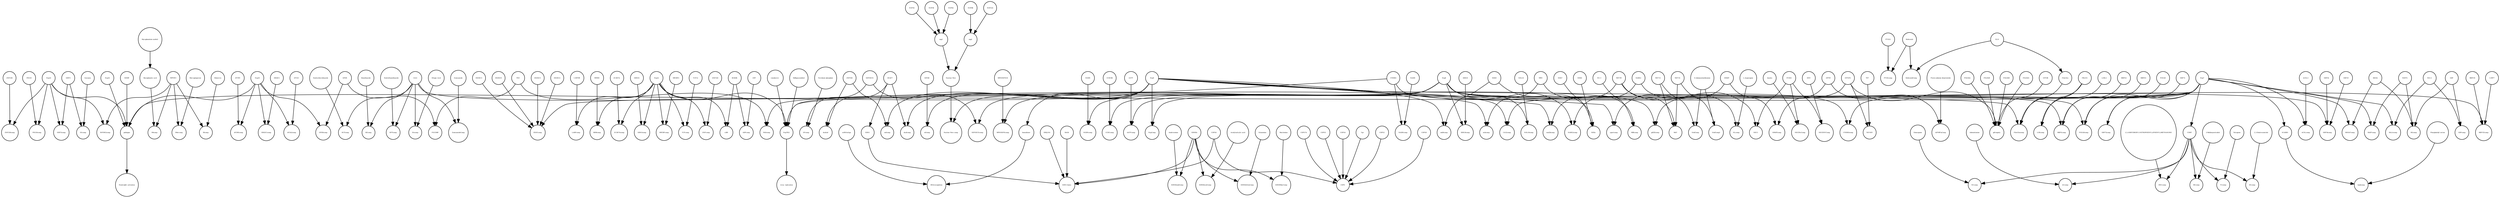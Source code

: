 strict digraph  {
Nsp16 [annotation=urn_miriam_uniprot_P0C6X7, bipartite=0, cls=macromolecule, fontsize=4, label=Nsp16, shape=circle];
SBNO1 [annotation=urn_miriam_uniprot_A3KN83, bipartite=0, cls=macromolecule, fontsize=4, label=SBNO1, shape=circle];
RofecoxibComp [annotation="urn_miriam_pubmed_17620346|urn_miriam_pubmed_16679386", bipartite=0, cls=complex, fontsize=4, label=RofecoxibComp, shape=circle];
MEPCE [annotation=urn_miriam_uniprot_Q7L2J0, bipartite=0, cls=macromolecule, fontsize=4, label=MEPCE, shape=circle];
ZNF250 [annotation=urn_miriam_uniprot_P15622, bipartite=0, cls=macromolecule, fontsize=4, label=ZNF250, shape=circle];
pathogen [annotation="urn_miriam_doi_10.1101%2F2020.03.31.019216", bipartite=0, cls=complex, fontsize=4, label=pathogen, shape=circle];
EDNRAmbComp [annotation=urn_miriam_pubmed_20811346, bipartite=0, cls=complex, fontsize=4, label=EDNRAmbComp, shape=circle];
homodimer [annotation=urn_miriam_pubmed_19153232, bipartite=0, cls=complex, fontsize=4, label=homodimer, shape=circle];
ZNF250comp [annotation="urn_miriam_doi_10.1101%2F2020.06.17.156455", bipartite=0, cls=complex, fontsize=4, label=ZNF250comp, shape=circle];
SEPSECS [annotation=urn_miriam_uniprot_Q9HD40, bipartite=0, cls=macromolecule, fontsize=4, label=SEPSECS, shape=circle];
NCcomp [annotation=urn_miriam_pubmed_12876237, bipartite=0, cls=complex, fontsize=4, label=NCcomp, shape=circle];
eifcomp [annotation=urn_miriam_pubmed_32353859, bipartite=0, cls=complex, fontsize=4, label=eifcomp, shape=circle];
Fibrillin [annotation=urn_miriam_pubmed_8702639, bipartite=0, cls=complex, fontsize=4, label=Fibrillin, shape=circle];
CA12comp [annotation="urn_miriam_doi_10.1101%2F2020.06.17.156455", bipartite=0, cls=complex, fontsize=4, label=CA12comp, shape=circle];
SAdComp2 [annotation="urn_miriam_pubmed_12660248|urn_miriam_pubmed_12023972|urn_miriam_pubmed_11596649", bipartite=0, cls=complex, fontsize=4, label=SAdComp2, shape=circle];
MAT [annotation=urn_miriam_pubmed_12671891, bipartite=0, cls=complex, fontsize=4, label=MAT, shape=circle];
COPS4 [annotation=urn_miriam_uniprot_Q9UBW8, bipartite=0, cls=macromolecule, fontsize=4, label=COPS4, shape=circle];
NUP88 [annotation="urn_miriam_uniprot_Q99567|urn_miriam_pubmed_30543681", bipartite=0, cls=macromolecule, fontsize=4, label=NUP88, shape=circle];
GTF2F2 [annotation="urn_miriam_uniprot_P13984|urn_miriam_pubmed_10428810", bipartite=0, cls=macromolecule, fontsize=4, label=GTF2F2, shape=circle];
NGDN [annotation=urn_miriam_uniprot_Q8NEJ9, bipartite=0, cls=macromolecule, fontsize=4, label=NGDN, shape=circle];
EDNRAcetComp [annotation=urn_miriam_pubmed_10727528, bipartite=0, cls=complex, fontsize=4, label=EDNRAcetComp, shape=circle];
Macitentan [annotation="urn_miriam_pubchem.compound_16004692|urn_miriam_chebi_CHEBI%3A76607", bipartite=0, cls="simple chemical", fontsize=4, label=Macitentan, shape=circle];
AP2A2 [annotation=urn_miriam_uniprot_O94973, bipartite=0, cls=macromolecule, fontsize=4, label=AP2A2, shape=circle];
MPHOSPHcomp [annotation=urn_miriam_pubmed_32353859, bipartite=0, cls=complex, fontsize=4, label=MPHOSPHcomp, shape=circle];
ZNF503 [annotation=urn_miriam_uniprot_Q96F45, bipartite=0, cls=macromolecule, fontsize=4, label=ZNF503, shape=circle];
BAG6 [annotation=urn_miriam_uniprot_P46379, bipartite=0, cls=macromolecule, fontsize=4, label=BAG6, shape=circle];
SEPSECScomp [annotation=urn_miriam_pubmed_32353859, bipartite=0, cls=complex, fontsize=4, label=SEPSECScomp, shape=circle];
"2-Methoxyestradiol" [annotation="urn_miriam_pubchem.compound_66414", bipartite=0, cls="simple chemical", fontsize=4, label="2-Methoxyestradiol", shape=circle];
IMcomp [annotation=urn_miriam_pubmed_17496727, bipartite=0, cls=complex, fontsize=4, label=IMcomp, shape=circle];
dcafcomp [annotation=urn_miriam_pubmed_32353859, bipartite=0, cls=complex, fontsize=4, label=dcafcomp, shape=circle];
NUP54 [annotation=urn_miriam_uniprot_Q7Z3B4, bipartite=0, cls=macromolecule, fontsize=4, label=NUP54, shape=circle];
RBM41 [annotation=urn_miriam_uniprot_Q96IZ5, bipartite=0, cls=macromolecule, fontsize=4, label=RBM41, shape=circle];
"TAT-HIV" [annotation=urn_miriam_pubmed_8934526, bipartite=0, cls=complex, fontsize=4, label="TAT-HIV", shape=circle];
NGDNcomp [annotation=urn_miriam_pubmed_32353859, bipartite=0, cls=complex, fontsize=4, label=NGDNcomp, shape=circle];
ACcomp [annotation=urn_miriam_pubmed_20196537, bipartite=0, cls=complex, fontsize=4, label=ACcomp, shape=circle];
Mercaptopurine [annotation="urn_miriam_pubchem.compound_667490", bipartite=0, cls="simple chemical", fontsize=4, label=Mercaptopurine, shape=circle];
ZNF318 [annotation=urn_miriam_uniprot_Q5VUA4, bipartite=0, cls=macromolecule, fontsize=4, label=ZNF318, shape=circle];
IMPDH2 [annotation=urn_miriam_uniprot_P12268, bipartite=0, cls=macromolecule, fontsize=4, label=IMPDH2, shape=circle];
CCDCcomp [annotation=urn_miriam_pubmed_32353859, bipartite=0, cls=complex, fontsize=4, label=CCDCcomp, shape=circle];
IMercomp [annotation=urn_miriam_pubmed_18506437, bipartite=0, cls=complex, fontsize=4, label=IMercomp, shape=circle];
SPARTcomp [annotation=urn_miriam_pubmed_19765186, bipartite=0, cls=complex, fontsize=4, label=SPARTcomp, shape=circle];
ssRNAoligo [annotation=urn_miriam_pubmed_19153232, bipartite=0, cls="nucleic acid feature", fontsize=4, label=ssRNAoligo, shape=circle];
CYB5R3comp [annotation=urn_miriam_pubmed_32353859, bipartite=0, cls=complex, fontsize=4, label=CYB5R3comp, shape=circle];
nek9comp [annotation=urn_miriam_pubmed_32353859, bipartite=0, cls=complex, fontsize=4, label=nek9comp, shape=circle];
SIRT5comp [annotation=urn_miriam_pubmed_32353859, bipartite=0, cls=complex, fontsize=4, label=SIRT5comp, shape=circle];
CA12 [annotation=urn_miriam_uniprot_O43570, bipartite=0, cls=macromolecule, fontsize=4, label=CA12, shape=circle];
AP2M1comp [annotation=urn_miriam_pubmed_32353859, bipartite=0, cls=complex, fontsize=4, label=AP2M1comp, shape=circle];
AATFcomp [annotation=urn_miriam_pubmed_32353859, bipartite=0, cls=complex, fontsize=4, label=AATFcomp, shape=circle];
Ademetionine [annotation="urn_miriam_pubchem.compound_34755", bipartite=0, cls="simple chemical", fontsize=4, label=Ademetionine, shape=circle];
nup2 [annotation=urn_miriam_pubmed_9049309, bipartite=0, cls=complex, fontsize=4, label=nup2, shape=circle];
NspComp [annotation=urn_miriam_pubmed_32296183, bipartite=0, cls=complex, fontsize=4, label=NspComp, shape=circle];
NADH [annotation="urn_miriam_pubchem.compound_439153", bipartite=0, cls="simple chemical", fontsize=4, label=NADH, shape=circle];
EXOSC3 [annotation=urn_miriam_uniprot_Q9NQT5, bipartite=0, cls=macromolecule, fontsize=4, label=EXOSC3, shape=circle];
mat2bcomp [annotation=urn_miriam_pubmed_32353859, bipartite=0, cls=complex, fontsize=4, label=mat2bcomp, shape=circle];
DCAF7 [annotation="urn_miriam_uniprot_P61962|urn_miriam_pubmed_16887337|urn_miriam_pubmed_16949367", bipartite=0, cls=macromolecule, fontsize=4, label=DCAF7, shape=circle];
LARPcomp [annotation=urn_miriam_pubmed_32353859, bipartite=0, cls=complex, fontsize=4, label=LARPcomp, shape=circle];
MRPScomp [annotation=urn_miriam_pubmed_32353859, bipartite=0, cls=complex, fontsize=4, label=MRPScomp, shape=circle];
RBMcomp [annotation=urn_miriam_pubmed_32353859, bipartite=0, cls=complex, fontsize=4, label=RBMcomp, shape=circle];
LARP7 [annotation=urn_miriam_uniprot_Q4G0J3, bipartite=0, cls=macromolecule, fontsize=4, label=LARP7, shape=circle];
AATF [annotation=urn_miriam_uniprot_Q9NY61, bipartite=0, cls=macromolecule, fontsize=4, label=AATF, shape=circle];
Nsp12 [annotation=urn_miriam_uniprot_P0DTD1, bipartite=0, cls=macromolecule, fontsize=4, label=Nsp12, shape=circle];
mibcomp [annotation=urn_miriam_pubmed_32353859, bipartite=0, cls=complex, fontsize=4, label=mibcomp, shape=circle];
MAT1A [annotation=urn_miriam_uniprot_Q00266, bipartite=0, cls=macromolecule, fontsize=4, label=MAT1A, shape=circle];
DLL1 [annotation=urn_miriam_uniprot_O00548, bipartite=0, cls=macromolecule, fontsize=4, label=DLL1, shape=circle];
RAB7A [annotation=urn_miriam_uniprot_P51149, bipartite=0, cls=macromolecule, fontsize=4, label=RAB7A, shape=circle];
gtf2f2comp [annotation=urn_miriam_pubmed_32353859, bipartite=0, cls=complex, fontsize=4, label=gtf2f2comp, shape=circle];
BCKDK [annotation=urn_miriam_uniprot_O14874, bipartite=0, cls=macromolecule, fontsize=4, label=BCKDK, shape=circle];
Nsp8 [annotation="urn_miriam_uniprot_P0DTD1|urn_miriam_ncbiprotein_YP_009725304|urn_miriam_taxonomy_2697049", bipartite=0, cls=macromolecule, fontsize=4, label=Nsp8, shape=circle];
NARS2 [annotation=urn_miriam_uniprot_Q96I59, bipartite=0, cls=macromolecule, fontsize=4, label=NARS2, shape=circle];
Fibrillincomp [annotation=urn_miriam_pubmed_32353859, bipartite=0, cls=complex, fontsize=4, label=Fibrillincomp, shape=circle];
AP2M1 [annotation=urn_miriam_uniprot_Q96CW1, bipartite=0, cls=macromolecule, fontsize=4, label=AP2M1, shape=circle];
RHOA [annotation=urn_miriam_uniprot_P61586, bipartite=0, cls=macromolecule, fontsize=4, label=RHOA, shape=circle];
POLR2G [annotation=urn_miriam_uniprot_P62487, bipartite=0, cls=macromolecule, fontsize=4, label=POLR2G, shape=circle];
PEG10 [annotation=urn_miriam_uniprot_Q86TG7, bipartite=0, cls=macromolecule, fontsize=4, label=PEG10, shape=circle];
"Phosphatidyl serine" [annotation="urn_miriam_chebi_CHEBI%3A18303|urn_miriam_pubchem.compound_6323481", bipartite=0, cls="simple chemical", fontsize=4, label="Phosphatidyl serine", shape=circle];
CYB5R3 [annotation=urn_miriam_uniprot_P00387, bipartite=0, cls=macromolecule, fontsize=4, label=CYB5R3, shape=circle];
SRP72 [annotation=urn_miriam_uniprot_O76094, bipartite=0, cls=macromolecule, fontsize=4, label=SRP72, shape=circle];
RNArecognition [annotation=urn_miriam_pubmed_19153232, bipartite=0, cls=complex, fontsize=4, label=RNArecognition, shape=circle];
FAD [annotation="urn_miriam_pubchem.compound_643975", bipartite=0, cls="simple chemical", fontsize=4, label=FAD, shape=circle];
MAT2A [annotation=urn_miriam_uniprot_P31153, bipartite=0, cls=macromolecule, fontsize=4, label=MAT2A, shape=circle];
spartcomp [annotation=urn_miriam_pubmed_32353859, bipartite=0, cls=complex, fontsize=4, label=spartcomp, shape=circle];
Nsp7 [annotation=urn_miriam_uniprot_P0DTD1, bipartite=0, cls=macromolecule, fontsize=4, label=Nsp7, shape=circle];
"3_5-Dinitrocatechol" [annotation="urn_miriam_pubchem.compound_3870203", bipartite=0, cls="simple chemical", fontsize=4, label="3_5-Dinitrocatechol", shape=circle];
Rofecoxib [annotation="urn_miriam_pubchem.compound_5090|urn_miriam_chebi_CHEBI%3A8887", bipartite=0, cls="simple chemical", fontsize=4, label=Rofecoxib, shape=circle];
Hydrochlorothiazide [annotation="urn_miriam_chebi_CHEBI%3A5778|urn_miriam_pubchem.compound_3639", bipartite=0, cls="simple chemical", fontsize=4, label=Hydrochlorothiazide, shape=circle];
SPcomp [annotation=urn_miriam_pubmed_17194211, bipartite=0, cls=complex, fontsize=4, label=SPcomp, shape=circle];
"Mycophenolate mofetil" [annotation="urn_miriam_pubchem.compound_5281078", bipartite=0, cls="simple chemical", fontsize=4, label="Mycophenolate mofetil", shape=circle];
IRcomp [annotation=urn_miriam_pubmed_17139284, bipartite=0, cls=complex, fontsize=4, label=IRcomp, shape=circle];
PTGS2 [annotation="", bipartite=0, cls=macromolecule, fontsize=4, label=PTGS2, shape=circle];
Sitaxentan [annotation="urn_miriam_pubchem.compound_643975|urn_miriam_chebi_CHEBI%3A135736", bipartite=0, cls="simple chemical", fontsize=4, label=Sitaxentan, shape=circle];
DDX10comp [annotation=urn_miriam_pubmed_32353859, bipartite=0, cls=complex, fontsize=4, label=DDX10comp, shape=circle];
AIFM1 [annotation=urn_miriam_uniprot_O95831, bipartite=0, cls=macromolecule, fontsize=4, label=AIFM1, shape=circle];
DNCcomp [annotation=urn_miriam_pubmed_10592235, bipartite=0, cls=complex, fontsize=4, label=DNCcomp, shape=circle];
Hydroflumethiazide [annotation="urn_miriam_chebi_CHEBI%3A5784|urn_miriam_pubchem.compound_70876165", bipartite=0, cls="simple chemical", fontsize=4, label=Hydroflumethiazide, shape=circle];
ZC3H7Acomp [annotation=urn_miriam_pubmed_32353859, bipartite=0, cls=complex, fontsize=4, label=ZC3H7Acomp, shape=circle];
"Mycophenolic acid" [annotation="urn_miriam_pubchem.compound_446541|urn_miriam_pubmed_17496727", bipartite=0, cls="simple chemical", fontsize=4, label="Mycophenolic acid", shape=circle];
NECINsComp [annotation="urn_miriam_pubmed_17016423|urn_miriam_pubmed_17139284", bipartite=0, cls=complex, fontsize=4, label=NECINsComp, shape=circle];
FADcomp [annotation=urn_miriam_pubmed_17016423, bipartite=0, cls=complex, fontsize=4, label=FADcomp, shape=circle];
"EDN1-homo" [annotation=urn_miriam_pubmed_17678888, bipartite=0, cls=complex, fontsize=4, label="EDN1-homo", shape=circle];
EXOSC2 [annotation=urn_miriam_uniprot_Q13868, bipartite=0, cls=macromolecule, fontsize=4, label=EXOSC2, shape=circle];
DDX10 [annotation=urn_miriam_uniprot_Q13206, bipartite=0, cls=macromolecule, fontsize=4, label=DDX10, shape=circle];
EDNRA [annotation=urn_miriam_uniprot_P25101, bipartite=0, cls=macromolecule, fontsize=4, label=EDNRA, shape=circle];
Insulin [annotation=urn_miriam_uniprot_P01308, bipartite=0, cls=macromolecule, fontsize=4, label=Insulin, shape=circle];
EXOCcomp [annotation="urn_miriam_pubmed_32353859|urn_miriam_pubmed_28514442", bipartite=0, cls=complex, fontsize=4, label=EXOCcomp, shape=circle];
GDP [annotation="urn_miriam_pubchem.compound_135398619", bipartite=0, cls="simple chemical", fontsize=4, label=GDP, shape=circle];
NOL10 [annotation=urn_miriam_uniprot_Q9BSC4, bipartite=0, cls=macromolecule, fontsize=4, label=NOL10, shape=circle];
NEKs [annotation=urn_miriam_pubmed_28514442, bipartite=0, cls=complex, fontsize=4, label=NEKs, shape=circle];
FGCOMP [annotation=urn_miriam_pubmed_10592235, bipartite=0, cls=complex, fontsize=4, label=FGCOMP, shape=circle];
Nsp7812 [annotation="urn_miriam_doi_10.1101%2F2020.03.16.993386", bipartite=0, cls=complex, fontsize=4, label=Nsp7812, shape=circle];
NUP214 [annotation=urn_miriam_uniprot_P35658, bipartite=0, cls=macromolecule, fontsize=4, label=NUP214, shape=circle];
"remdesivir " [annotation="urn_miriam_chebi_CHEBI%3A145994|urn_miriam_pubchem.compound_121304016", bipartite=0, cls="simple chemical", fontsize=4, label="remdesivir ", shape=circle];
RHOA7comp [annotation=urn_miriam_pubmed_32353859, bipartite=0, cls=complex, fontsize=4, label=RHOA7comp, shape=circle];
Ambrisentan [annotation="urn_miriam_pubchem.compound_6918493|urn_miriam_chebi_CHEBI%3A135949", bipartite=0, cls="simple chemical", fontsize=4, label=Ambrisentan, shape=circle];
znfcomp [annotation=urn_miriam_pubmed_32353859, bipartite=0, cls=complex, fontsize=4, label=znfcomp, shape=circle];
COPS6 [annotation=urn_miriam_uniprot_Q7L5N1, bipartite=0, cls=macromolecule, fontsize=4, label=COPS6, shape=circle];
SRP19 [annotation=urn_miriam_uniprot_P09132, bipartite=0, cls=macromolecule, fontsize=4, label=SRP19, shape=circle];
NUP58 [annotation=urn_miriam_uniprot_Q9BVL2, bipartite=0, cls=macromolecule, fontsize=4, label=NUP58, shape=circle];
EDN1 [annotation=urn_miriam_ncbigene_1906, bipartite=0, cls="nucleic acid feature", fontsize=4, label=EDN1, shape=circle];
NOL10comp [annotation=urn_miriam_pubmed_32353859, bipartite=0, cls=complex, fontsize=4, label=NOL10comp, shape=circle];
SBNOcomp [annotation=urn_miriam_pubmed_32353859, bipartite=0, cls=complex, fontsize=4, label=SBNOcomp, shape=circle];
ADP [annotation="urn_miriam_chebi_CHEBI%3A16761|urn_miriam_pubchem.compound_6022", bipartite=0, cls="simple chemical", fontsize=4, label=ADP, shape=circle];
MIBcomp [annotation=urn_miriam_pubmed_21985982, bipartite=0, cls=complex, fontsize=4, label=MIBcomp, shape=circle];
COMT [annotation=urn_miriam_uniprot_P21964, bipartite=0, cls=macromolecule, fontsize=4, label=COMT, shape=circle];
RGcomp [annotation=urn_miriam_pubmed_10592235, bipartite=0, cls=complex, fontsize=4, label=RGcomp, shape=circle];
"Nuclear Pore comp" [annotation=urn_miriam_pubmed_32353859, bipartite=0, cls=complex, fontsize=4, label="Nuclear Pore comp", shape=circle];
ADPcomp [annotation=urn_miriam_pubmed_17016423, bipartite=0, cls=complex, fontsize=4, label=ADPcomp, shape=circle];
SAdComp [annotation="urn_miriam_pubmed_12631701|urn_miriam_pubmed_12060674|urn_miriam_pubmed_11301045|urn_miriam_pubmed_12660248", bipartite=0, cls=complex, fontsize=4, label=SAdComp, shape=circle];
"(3_4-DIHYDROXY-2-NITROPHENYL)(PHENYL)METHANONE" [annotation="urn_miriam_pubchem.compound_6914595", bipartite=0, cls="simple chemical", fontsize=4, label="(3_4-DIHYDROXY-2-NITROPHENYL)(PHENYL)METHANONE", shape=circle];
COPS [annotation=urn_miriam_pubmed_16045761, bipartite=0, cls=complex, fontsize=4, label=COPS, shape=circle];
Vpr [annotation="urn_miriam_uniprot_I2A5W5|urn_miriam_taxonomy_11676", bipartite=0, cls=macromolecule, fontsize=4, label=Vpr, shape=circle];
EDNRASitaComp [annotation=urn_miriam_pubmed_17472992, bipartite=0, cls=complex, fontsize=4, label=EDNRASitaComp, shape=circle];
Zonisamide [annotation="urn_miriam_chebi_CHEBI%3A10127|urn_miriam_pubchem.substance_5734", bipartite=0, cls="simple chemical", fontsize=4, label=Zonisamide, shape=circle];
ERGIC1comp [annotation=urn_miriam_pubmed_32353859, bipartite=0, cls=complex, fontsize=4, label=ERGIC1comp, shape=circle];
"S-Adenosylmethionine" [annotation="urn_miriam_pubchem.compound_34755|urn_miriam_chebi_CHEBI%3A15414", bipartite=0, cls="simple chemical", fontsize=4, label="S-Adenosylmethionine", shape=circle];
MAT2B [annotation="urn_miriam_uniprot_Q9NZL9|urn_miriam_pubmed_10644686|urn_miriam_pubmed_23189196|urn_miriam_pubmed_25075345|urn_miriam_pubmed_23425511", bipartite=0, cls=macromolecule, fontsize=4, label=MAT2B, shape=circle];
NEK6 [annotation=urn_miriam_uniprot_Q9HC98, bipartite=0, cls=macromolecule, fontsize=4, label=NEK6, shape=circle];
MPHOSPH10 [annotation=urn_miriam_uniprot_O00566, bipartite=0, cls=macromolecule, fontsize=4, label=MPHOSPH10, shape=circle];
NEK7 [annotation=urn_miriam_uniprot_Q8TDX7, bipartite=0, cls=macromolecule, fontsize=4, label=NEK7, shape=circle];
MCcomp [annotation=urn_miriam_pubmed_1170911, bipartite=0, cls=complex, fontsize=4, label=MCcomp, shape=circle];
TAT [annotation="urn_miriam_uniprot_A6MI22|urn_miriam_taxonomy_11676", bipartite=0, cls=macromolecule, fontsize=4, label=TAT, shape=circle];
NEC1 [annotation=urn_miriam_pubmed_25544563, bipartite=0, cls=complex, fontsize=4, label=NEC1, shape=circle];
SRP72comp [annotation=urn_miriam_pubmed_32353859, bipartite=0, cls=complex, fontsize=4, label=SRP72comp, shape=circle];
FBLN5 [annotation="", bipartite=0, cls=macromolecule, fontsize=4, label=FBLN5, shape=circle];
EXOSC8 [annotation=urn_miriam_uniprot_Q96B26, bipartite=0, cls=macromolecule, fontsize=4, label=EXOSC8, shape=circle];
gtfrnapoly [annotation=urn_miriam_pubmed_26344197, bipartite=0, cls=complex, fontsize=4, label=gtfrnapoly, shape=circle];
AP2A2comp [annotation=urn_miriam_pubmed_32353859, bipartite=0, cls=complex, fontsize=4, label=AP2A2comp, shape=circle];
HCTcomp [annotation=urn_miriam_pubmed_19119014, bipartite=0, cls=complex, fontsize=4, label=HCTcomp, shape=circle];
RdRpassembled [annotation=urn_miriam_ncbigene_8673700, bipartite=0, cls="nucleic acid feature", fontsize=4, label=RdRpassembled, shape=circle];
NEMF [annotation=urn_miriam_uniprot_O60524, bipartite=0, cls=macromolecule, fontsize=4, label=NEMF, shape=circle];
nup1 [annotation=urn_miriam_pubmed_12196509, bipartite=0, cls=complex, fontsize=4, label=nup1, shape=circle];
Suramin [annotation="urn_miriam_pubchem.compound_5361", bipartite=0, cls="simple chemical", fontsize=4, label=Suramin, shape=circle];
COPS2 [annotation=urn_miriam_uniprot_P61201, bipartite=0, cls=macromolecule, fontsize=4, label=COPS2, shape=circle];
RAB7comp [annotation=urn_miriam_pubmed_32353859, bipartite=0, cls=complex, fontsize=4, label=RAB7comp, shape=circle];
"Ellagic Acid" [annotation="urn_miriam_chebi_CHEBI%3A4775|urn_miriam_pubchem.compound_5281855", bipartite=0, cls="simple chemical", fontsize=4, label="Ellagic Acid", shape=circle];
CCDC86 [annotation=urn_miriam_uniprot_Q9H6F5, bipartite=0, cls=macromolecule, fontsize=4, label=CCDC86, shape=circle];
LOXcomp [annotation=urn_miriam_pubmed_14745449, bipartite=0, cls=complex, fontsize=4, label=LOXcomp, shape=circle];
BZcomp [annotation=urn_miriam_pubmed_19119014, bipartite=0, cls=complex, fontsize=4, label=BZcomp, shape=circle];
"L-Asparagine" [annotation="urn_miriam_pubchem.compound_6267", bipartite=0, cls="simple chemical", fontsize=4, label="L-Asparagine", shape=circle];
EIF4H [annotation="urn_miriam_uniprot_Q15056|urn_miriam_pubmed_10585411|urn_miriam_pubmed_11418588", bipartite=0, cls=macromolecule, fontsize=4, label=EIF4H, shape=circle];
GTF2B [annotation=urn_miriam_uniprot_Q00403, bipartite=0, cls=macromolecule, fontsize=4, label=GTF2B, shape=circle];
Tolcapone [annotation="urn_miriam_pubchem.compound_4659569", bipartite=0, cls="simple chemical", fontsize=4, label=Tolcapone, shape=circle];
MRPS5 [annotation="", bipartite=0, cls=macromolecule, fontsize=4, label=MRPS5, shape=circle];
FOCADcomp [annotation="urn_miriam_doi_10.1101%2F2020.06.17.156455", bipartite=0, cls=complex, fontsize=4, label=FOCADcomp, shape=circle];
NLcomp [annotation=urn_miriam_pubmed_16753178, bipartite=0, cls=complex, fontsize=4, label=NLcomp, shape=circle];
Benzthiazide [annotation="urn_miriam_chebi_CHEBI%3A3047|urn_miriam_pubchem.compound_2343", bipartite=0, cls="simple chemical", fontsize=4, label=Benzthiazide, shape=circle];
NEK9 [annotation=urn_miriam_uniprot_Q8TD19, bipartite=0, cls=macromolecule, fontsize=4, label=NEK9, shape=circle];
"Pyridoxal phosphate" [annotation="urn_miriam_pubchem.compound_1051", bipartite=0, cls="simple chemical", fontsize=4, label="Pyridoxal phosphate", shape=circle];
NECENVComp [annotation=urn_miriam_pubmed_8940009, bipartite=0, cls=complex, fontsize=4, label=NECENVComp, shape=circle];
INPDH2comp [annotation=urn_miriam_pubmed_32353859, bipartite=0, cls=complex, fontsize=4, label=INPDH2comp, shape=circle];
Ribavirin [annotation="urn_miriam_pubchem.compound_37542|urn_miriam_doi_10.1016%2FS0140-6736(20)31042-4", bipartite=0, cls="simple chemical", fontsize=4, label=Ribavirin, shape=circle];
lipidcomp [annotation=urn_miriam_pubmed_16530182, bipartite=0, cls=complex, fontsize=4, label=lipidcomp, shape=circle];
dcafznf [annotation=urn_miriam_pubmed_27705803, bipartite=0, cls=complex, fontsize=4, label=dcafznf, shape=circle];
MYCBPcomp [annotation=urn_miriam_pubmed_32353859, bipartite=0, cls=complex, fontsize=4, label=MYCBPcomp, shape=circle];
virus_replication [annotation="urn_miriam_go_GO%3A0039694|urn_miriam_doi_10.1126%2Fscience.abc1560", bipartite=0, cls=phenotype, fontsize=4, label=virus_replication, shape=circle];
TCcomp [annotation=urn_miriam_pubmed_20502133, bipartite=0, cls=complex, fontsize=4, label=TCcomp, shape=circle];
NARS2comp [annotation="urn_miriam_doi_10.1101%2F2020.03.31.019216", bipartite=0, cls=complex, fontsize=4, label=NARS2comp, shape=circle];
RALAcomp [annotation=urn_miriam_pubmed_32353859, bipartite=0, cls=complex, fontsize=4, label=RALAcomp, shape=circle];
TCFcomp [annotation=urn_miriam_pubmed_32353859, bipartite=0, cls=complex, fontsize=4, label=TCFcomp, shape=circle];
ACSLcomp [annotation=urn_miriam_pubmed_32353859, bipartite=0, cls=complex, fontsize=4, label=ACSLcomp, shape=circle];
COPS8 [annotation=urn_miriam_uniprot_Q99627, bipartite=0, cls=macromolecule, fontsize=4, label=COPS8, shape=circle];
GFERcomp [annotation=urn_miriam_pubmed_32353859, bipartite=0, cls=complex, fontsize=4, label=GFERcomp, shape=circle];
ENV [annotation="urn_miriam_uniprot_A0A517FIL8|urn_miriam_taxonomy_11676", bipartite=0, cls=macromolecule, fontsize=4, label=ENV, shape=circle];
COPS7A [annotation=urn_miriam_uniprot_Q9UBW8, bipartite=0, cls=macromolecule, fontsize=4, label=COPS7A, shape=circle];
POLR2E [annotation=urn_miriam_uniprot_P19388, bipartite=0, cls=macromolecule, fontsize=4, label=POLR2E, shape=circle];
HFTcomp [annotation=urn_miriam_pubmed_19119014, bipartite=0, cls=complex, fontsize=4, label=HFTcomp, shape=circle];
FOCAD [annotation=urn_miriam_uniprot_Q5VW36, bipartite=0, cls=macromolecule, fontsize=4, label=FOCAD, shape=circle];
SRP54comp [annotation=urn_miriam_pubmed_32353859, bipartite=0, cls=complex, fontsize=4, label=SRP54comp, shape=circle];
EAcomp [annotation=urn_miriam_pubmed_20185318, bipartite=0, cls=complex, fontsize=4, label=EAcomp, shape=circle];
MRPS2 [annotation=urn_miriam_uniprot_Q9Y399, bipartite=0, cls=macromolecule, fontsize=4, label=MRPS2, shape=circle];
Nsp14 [annotation=urn_miriam_uniprot_P0C6X7, bipartite=0, cls=macromolecule, fontsize=4, label=Nsp14, shape=circle];
ELN [annotation=urn_miriam_uniprot_P15502, bipartite=0, cls=macromolecule, fontsize=4, label=ELN, shape=circle];
ERGIC1 [annotation=urn_miriam_uniprot_Q969X5, bipartite=0, cls=macromolecule, fontsize=4, label=ERGIC1, shape=circle];
"Acetylsalicylic acid" [annotation="urn_miriam_pubchem.compound_2244|urn_miriam_chebi_CHEBI%3A15365", bipartite=0, cls="simple chemical", fontsize=4, label="Acetylsalicylic acid", shape=circle];
ZNFcomp [annotation=urn_miriam_pubmed_32353859, bipartite=0, cls=complex, fontsize=4, label=ZNFcomp, shape=circle];
SCARB1 [annotation=urn_miriam_uniprot_Q8WTV0, bipartite=0, cls=macromolecule, fontsize=4, label=SCARB1, shape=circle];
UBQLN4 [annotation=urn_miriam_uniprot_Q9NRR5, bipartite=0, cls=macromolecule, fontsize=4, label=UBQLN4, shape=circle];
SIRT5 [annotation=urn_miriam_uniprot_Q9NXA8, bipartite=0, cls=macromolecule, fontsize=4, label=SIRT5, shape=circle];
Neutrophil_activation [annotation="urn_miriam_go_GO%3A0042119", bipartite=0, cls=phenotype, fontsize=4, label=Neutrophil_activation, shape=circle];
ACSL3 [annotation="", bipartite=0, cls=macromolecule, fontsize=4, label=ACSL3, shape=circle];
"Nuclear Pore" [annotation=urn_miriam_pubmed_32296183, bipartite=0, cls=complex, fontsize=4, label="Nuclear Pore", shape=circle];
POLR2A [annotation=urn_miriam_uniprot_P30876, bipartite=0, cls=macromolecule, fontsize=4, label=POLR2A, shape=circle];
EDNRMacComp [annotation="urn_miriam_pubmed_24261583|urn_miriam_pubmed_22862294|urn_miriam_pubmed_22458347", bipartite=0, cls=complex, fontsize=4, label=EDNRMacComp, shape=circle];
NUP62 [annotation=urn_miriam_uniprot_P37198, bipartite=0, cls=macromolecule, fontsize=4, label=NUP62, shape=circle];
PEG10comp [annotation="urn_miriam_doi_10.1101%2F2020.06.17.156455", bipartite=0, cls=complex, fontsize=4, label=PEG10comp, shape=circle];
s389 [annotation=urn_miriam_pubmed_32353859, bipartite=0, cls=complex, fontsize=4, label=s389, shape=circle];
GDPcomp [annotation=urn_miriam_pubmed_10592235, bipartite=0, cls=complex, fontsize=4, label=GDPcomp, shape=circle];
ZonisamideComp [annotation=urn_miriam_pubmed_19703035, bipartite=0, cls=complex, fontsize=4, label=ZonisamideComp, shape=circle];
SPART [annotation=urn_miriam_uniprot_Q8N0X7, bipartite=0, cls=macromolecule, fontsize=4, label=SPART, shape=circle];
AIFMFlaComp [annotation="urn_miriam_pubmed_17016423|urn_miriam_pubmed_17139284|urn_miriam_pubmed_10592235", bipartite=0, cls=complex, fontsize=4, label=AIFMFlaComp, shape=circle];
NADHcomp [annotation=urn_miriam_pubmed_17341833, bipartite=0, cls=complex, fontsize=4, label=NADHcomp, shape=circle];
POLR2B [annotation=urn_miriam_uniprot_P30876, bipartite=0, cls=macromolecule, fontsize=4, label=POLR2B, shape=circle];
"LARP4B " [annotation=urn_miriam_uniprot_Q92615, bipartite=0, cls=macromolecule, fontsize=4, label="LARP4B ", shape=circle];
PCSK1 [annotation="", bipartite=0, cls=macromolecule, fontsize=4, label=PCSK1, shape=circle];
COPS5 [annotation=urn_miriam_uniprot_Q92905, bipartite=0, cls=macromolecule, fontsize=4, label=COPS5, shape=circle];
RALA [annotation=urn_miriam_uniprot_P11233, bipartite=0, cls=macromolecule, fontsize=4, label=RALA, shape=circle];
PTGScomp [annotation=urn_miriam_pubmed_20724158, bipartite=0, cls=complex, fontsize=4, label=PTGScomp, shape=circle];
LOXL1 [annotation=urn_miriam_uniprot_Q08397, bipartite=0, cls=macromolecule, fontsize=4, label=LOXL1, shape=circle];
Nsp10 [annotation=urn_miriam_uniprot_P0DTD1, bipartite=0, cls=macromolecule, fontsize=4, label=Nsp10, shape=circle];
DCcomp [annotation=urn_miriam_pubmed_17016423, bipartite=0, cls=complex, fontsize=4, label=DCcomp, shape=circle];
SRP54 [annotation=urn_miriam_uniprot_P61011, bipartite=0, cls=macromolecule, fontsize=4, label=SRP54, shape=circle];
"Flavin adenine dinucleotide" [annotation="urn_miriam_pubchem.compound_643975|urn_miriam_chebi_CHEBI%3A16238", bipartite=0, cls="simple chemical", fontsize=4, label="Flavin adenine dinucleotide", shape=circle];
MYCBP2 [annotation=urn_miriam_uniprot_O75592, bipartite=0, cls=macromolecule, fontsize=4, label=MYCBP2, shape=circle];
MEPCEcomp [annotation=urn_miriam_pubmed_29845934, bipartite=0, cls=complex, fontsize=4, label=MEPCEcomp, shape=circle];
Nsp9 [annotation="urn_miriam_uniprot_P0DTD1|urn_miriam_ncbiprotein_YP_009725305", bipartite=0, cls=macromolecule, fontsize=4, label=Nsp9, shape=circle];
"ZC3H7A " [annotation=urn_miriam_uniprot_Q8IWR0, bipartite=0, cls=macromolecule, fontsize=4, label="ZC3H7A ", shape=circle];
EXOSC5 [annotation=urn_miriam_uniprot_Q9NQT4, bipartite=0, cls=macromolecule, fontsize=4, label=EXOSC5, shape=circle];
TCF12 [annotation=urn_miriam_uniprot_Q99081, bipartite=0, cls=macromolecule, fontsize=4, label=TCF12, shape=circle];
Entacapone [annotation="urn_miriam_pubchem.compound_5281081", bipartite=0, cls="simple chemical", fontsize=4, label=Entacapone, shape=circle];
SScomp [annotation=urn_miriam_pubmed_17355872, bipartite=0, cls=complex, fontsize=4, label=SScomp, shape=circle];
GFER [annotation=urn_miriam_uniprot_P55789, bipartite=0, cls=macromolecule, fontsize=4, label=GFER, shape=circle];
MIB1 [annotation="urn_miriam_uniprot_Q86YT6|urn_miriam_pubmed_24185901", bipartite=0, cls=macromolecule, fontsize=4, label=MIB1, shape=circle];
Nsp16 -> pathogen  [annotation="", interaction_type=production];
SBNO1 -> SBNOcomp  [annotation="", interaction_type=production];
MEPCE -> MEPCEcomp  [annotation="", interaction_type=production];
ZNF250 -> ZNF250comp  [annotation="", interaction_type=production];
pathogen -> Neutrophil_activation  [annotation="", interaction_type=production];
homodimer -> RNArecognition  [annotation="", interaction_type=production];
SEPSECS -> SEPSECScomp  [annotation="", interaction_type=production];
SEPSECS -> SPcomp  [annotation="", interaction_type=production];
Fibrillin -> Fibrillincomp  [annotation="", interaction_type=production];
COPS4 -> COPS  [annotation="", interaction_type=production];
NUP88 -> nup2  [annotation="", interaction_type=production];
GTF2F2 -> gtfrnapoly  [annotation="", interaction_type=production];
GTF2F2 -> gtf2f2comp  [annotation="", interaction_type=production];
GTF2F2 -> "TAT-HIV"  [annotation="", interaction_type=production];
NGDN -> NGDNcomp  [annotation="", interaction_type=production];
Macitentan -> EDNRMacComp  [annotation="", interaction_type=production];
AP2A2 -> AP2A2comp  [annotation="", interaction_type=production];
ZNF503 -> dcafznf  [annotation="", interaction_type=production];
ZNF503 -> znfcomp  [annotation="", interaction_type=production];
BAG6 -> "EDN1-homo"  [annotation="", interaction_type=production];
"2-Methoxyestradiol" -> MCcomp  [annotation="", interaction_type=production];
NUP54 -> nup1  [annotation="", interaction_type=production];
RBM41 -> RBMcomp  [annotation="", interaction_type=production];
Mercaptopurine -> IMercomp  [annotation="", interaction_type=production];
ZNF318 -> ZNFcomp  [annotation="", interaction_type=production];
IMPDH2 -> IRcomp  [annotation="", interaction_type=production];
IMPDH2 -> IMercomp  [annotation="", interaction_type=production];
IMPDH2 -> IMcomp  [annotation="", interaction_type=production];
IMPDH2 -> INPDH2comp  [annotation="", interaction_type=production];
ssRNAoligo -> RNArecognition  [annotation="", interaction_type=production];
CA12 -> HCTcomp  [annotation="", interaction_type=production];
CA12 -> HFTcomp  [annotation="", interaction_type=production];
CA12 -> CA12comp  [annotation="", interaction_type=production];
CA12 -> ZonisamideComp  [annotation="", interaction_type=production];
CA12 -> EAcomp  [annotation="", interaction_type=production];
CA12 -> BZcomp  [annotation="", interaction_type=production];
Ademetionine -> ACcomp  [annotation="", interaction_type=production];
nup2 -> "Nuclear Pore"  [annotation="", interaction_type=production];
NADH -> NADHcomp  [annotation="", interaction_type=production];
EXOSC3 -> EXOCcomp  [annotation="", interaction_type=production];
DCAF7 -> dcafznf  [annotation="", interaction_type=production];
DCAF7 -> EDN1  [annotation=urn_miriam_pubmed_27880803, interaction_type=catalysis];
DCAF7 -> dcafcomp  [annotation="", interaction_type=production];
LARP7 -> MEPCEcomp  [annotation="", interaction_type=production];
AATF -> AATFcomp  [annotation="", interaction_type=production];
Nsp12 -> TCFcomp  [annotation="", interaction_type=production];
Nsp12 -> SBNOcomp  [annotation="", interaction_type=production];
Nsp12 -> RBMcomp  [annotation="", interaction_type=production];
Nsp12 -> ZC3H7Acomp  [annotation="", interaction_type=production];
Nsp12 -> LARPcomp  [annotation="", interaction_type=production];
Nsp12 -> Nsp7812  [annotation="", interaction_type=production];
Nsp12 -> ZNFcomp  [annotation="", interaction_type=production];
Nsp12 -> s389  [annotation="", interaction_type=production];
Nsp12 -> MYCBPcomp  [annotation="", interaction_type=production];
MAT1A -> MAT  [annotation="", interaction_type=production];
MAT1A -> SAdComp  [annotation="", interaction_type=production];
DLL1 -> MIBcomp  [annotation="", interaction_type=production];
RAB7A -> RAB7comp  [annotation="", interaction_type=production];
RAB7A -> RGcomp  [annotation="", interaction_type=production];
BCKDK -> ADPcomp  [annotation="", interaction_type=production];
BCKDK -> s389  [annotation="", interaction_type=production];
Nsp8 -> FOCADcomp  [annotation="", interaction_type=production];
Nsp8 -> NARS2comp  [annotation="", interaction_type=production];
Nsp8 -> Nsp7812  [annotation="", interaction_type=production];
Nsp8 -> CCDCcomp  [annotation="", interaction_type=production];
Nsp8 -> AATFcomp  [annotation="", interaction_type=production];
Nsp8 -> MPHOSPHcomp  [annotation="", interaction_type=production];
Nsp8 -> MEPCEcomp  [annotation="", interaction_type=production];
Nsp8 -> MRPScomp  [annotation="", interaction_type=production];
Nsp8 -> SEPSECScomp  [annotation="", interaction_type=production];
Nsp8 -> SRP54comp  [annotation="", interaction_type=production];
Nsp8 -> NGDNcomp  [annotation="", interaction_type=production];
Nsp8 -> NOL10comp  [annotation="", interaction_type=production];
Nsp8 -> NspComp  [annotation="", interaction_type=production];
Nsp8 -> DDX10comp  [annotation="", interaction_type=production];
NARS2 -> NLcomp  [annotation="", interaction_type=production];
NARS2 -> NARS2comp  [annotation="", interaction_type=production];
AP2M1 -> AP2M1comp  [annotation="", interaction_type=production];
RHOA -> RGcomp  [annotation="", interaction_type=production];
RHOA -> RHOA7comp  [annotation="", interaction_type=production];
POLR2G -> gtfrnapoly  [annotation="", interaction_type=production];
PEG10 -> PEG10comp  [annotation="", interaction_type=production];
"Phosphatidyl serine" -> lipidcomp  [annotation="", interaction_type=production];
CYB5R3 -> NADHcomp  [annotation="", interaction_type=production];
CYB5R3 -> FADcomp  [annotation="", interaction_type=production];
CYB5R3 -> CYB5R3comp  [annotation="", interaction_type=production];
SRP72 -> SRP72comp  [annotation="", interaction_type=production];
FAD -> FADcomp  [annotation="", interaction_type=production];
FAD -> FGCOMP  [annotation="", interaction_type=production];
MAT2A -> SAdComp2  [annotation="", interaction_type=production];
MAT2A -> MAT  [annotation="", interaction_type=production];
Nsp7 -> FOCADcomp  [annotation="", interaction_type=production];
Nsp7 -> CA12comp  [annotation="", interaction_type=production];
Nsp7 -> Nsp7812  [annotation="", interaction_type=production];
Nsp7 -> RHOA7comp  [annotation="", interaction_type=production];
Nsp7 -> ACSLcomp  [annotation="", interaction_type=production];
Nsp7 -> EXOCcomp  [annotation="", interaction_type=production];
Nsp7 -> SRP72comp  [annotation="", interaction_type=production];
Nsp7 -> RAB7comp  [annotation="", interaction_type=production];
Nsp7 -> RALAcomp  [annotation="", interaction_type=production];
Nsp7 -> COMT  [annotation="", interaction_type=production];
Nsp7 -> CYB5R3comp  [annotation="", interaction_type=production];
Nsp7 -> SCARB1  [annotation="", interaction_type=production];
"3_5-Dinitrocatechol" -> DCcomp  [annotation="", interaction_type=production];
Rofecoxib -> RofecoxibComp  [annotation="", interaction_type=production];
Rofecoxib -> PTGScomp  [annotation="", interaction_type=production];
Hydrochlorothiazide -> HCTcomp  [annotation="", interaction_type=production];
"Mycophenolate mofetil" -> "Mycophenolic acid"  [annotation="", interaction_type=production];
PTGS2 -> PTGScomp  [annotation="", interaction_type=production];
Sitaxentan -> EDNRASitaComp  [annotation="", interaction_type=production];
AIFM1 -> AIFMFlaComp  [annotation="", interaction_type=production];
AIFM1 -> SPARTcomp  [annotation="", interaction_type=production];
Hydroflumethiazide -> HFTcomp  [annotation="", interaction_type=production];
"Mycophenolic acid" -> IMcomp  [annotation="", interaction_type=production];
EXOSC2 -> EXOCcomp  [annotation="", interaction_type=production];
DDX10 -> DDX10comp  [annotation="", interaction_type=production];
EDNRA -> EDNRAmbComp  [annotation="", interaction_type=production];
EDNRA -> EDNRMacComp  [annotation="", interaction_type=production];
EDNRA -> "EDN1-homo"  [annotation="", interaction_type=production];
EDNRA -> EDNRASitaComp  [annotation="", interaction_type=production];
EDNRA -> EDNRAcetComp  [annotation="", interaction_type=production];
Insulin -> NECINsComp  [annotation="", interaction_type=production];
GDP -> RGcomp  [annotation="", interaction_type=production];
GDP -> GDPcomp  [annotation="", interaction_type=production];
NOL10 -> NOL10comp  [annotation="", interaction_type=production];
Nsp7812 -> virus_replication  [annotation="", interaction_type=production];
NUP214 -> nup2  [annotation="", interaction_type=production];
"remdesivir " -> Nsp7812  [annotation="urn_miriam_doi_10.1126%2Fscience.abc1560", interaction_type=catalysis];
Ambrisentan -> EDNRAmbComp  [annotation="", interaction_type=production];
COPS6 -> "EDN1-homo"  [annotation="", interaction_type=production];
COPS6 -> COPS  [annotation="", interaction_type=production];
SRP19 -> SRP54comp  [annotation="", interaction_type=production];
NUP58 -> nup1  [annotation="", interaction_type=production];
EDN1 -> "EDN1-homo"  [annotation="", interaction_type=production];
ADP -> ADPcomp  [annotation="", interaction_type=production];
COMT -> TCcomp  [annotation="", interaction_type=production];
COMT -> DNCcomp  [annotation="", interaction_type=production];
COMT -> ACcomp  [annotation="", interaction_type=production];
COMT -> MCcomp  [annotation="", interaction_type=production];
COMT -> DCcomp  [annotation="", interaction_type=production];
COMT -> NCcomp  [annotation="", interaction_type=production];
"(3_4-DIHYDROXY-2-NITROPHENYL)(PHENYL)METHANONE" -> DNCcomp  [annotation="", interaction_type=production];
Vpr -> COPS  [annotation="", interaction_type=production];
Zonisamide -> ZonisamideComp  [annotation="", interaction_type=production];
"S-Adenosylmethionine" -> SAdComp2  [annotation="", interaction_type=production];
"S-Adenosylmethionine" -> SAdComp  [annotation="", interaction_type=production];
MAT2B -> NEC1  [annotation="", interaction_type=production];
MAT2B -> mat2bcomp  [annotation="", interaction_type=production];
MAT2B -> MAT  [annotation="", interaction_type=production];
NEK6 -> NEKs  [annotation="", interaction_type=production];
MPHOSPH10 -> MPHOSPHcomp  [annotation="", interaction_type=production];
NEK7 -> NEKs  [annotation="", interaction_type=production];
TAT -> "TAT-HIV"  [annotation="", interaction_type=production];
FBLN5 -> LOXcomp  [annotation="", interaction_type=production];
FBLN5 -> Fibrillincomp  [annotation="", interaction_type=production];
EXOSC8 -> EXOCcomp  [annotation="", interaction_type=production];
RdRpassembled -> Nsp7812  [annotation="", interaction_type=production];
NEMF -> pathogen  [annotation="", interaction_type=production];
nup1 -> "Nuclear Pore"  [annotation="", interaction_type=production];
Suramin -> SScomp  [annotation="", interaction_type=production];
COPS2 -> COPS  [annotation="", interaction_type=production];
"Ellagic Acid" -> EAcomp  [annotation="", interaction_type=production];
CCDC86 -> CCDCcomp  [annotation="", interaction_type=production];
"L-Asparagine" -> NLcomp  [annotation="", interaction_type=production];
EIF4H -> eifcomp  [annotation="", interaction_type=production];
GTF2B -> gtfrnapoly  [annotation="", interaction_type=production];
Tolcapone -> TCcomp  [annotation="", interaction_type=production];
MRPS5 -> MRPScomp  [annotation="", interaction_type=production];
Benzthiazide -> BZcomp  [annotation="", interaction_type=production];
NEK9 -> nek9comp  [annotation="", interaction_type=production];
NEK9 -> NEKs  [annotation="", interaction_type=production];
"Pyridoxal phosphate" -> SPcomp  [annotation="", interaction_type=production];
Ribavirin -> IRcomp  [annotation="", interaction_type=production];
COPS8 -> COPS  [annotation="", interaction_type=production];
ENV -> NECENVComp  [annotation="", interaction_type=production];
COPS7A -> COPS  [annotation="", interaction_type=production];
POLR2E -> gtfrnapoly  [annotation="", interaction_type=production];
FOCAD -> FOCADcomp  [annotation="", interaction_type=production];
MRPS2 -> MRPScomp  [annotation="", interaction_type=production];
Nsp14 -> ZNF250comp  [annotation="", interaction_type=production];
Nsp14 -> PEG10comp  [annotation="", interaction_type=production];
Nsp14 -> pathogen  [annotation="", interaction_type=production];
Nsp14 -> SIRT5comp  [annotation="", interaction_type=production];
Nsp14 -> INPDH2comp  [annotation="", interaction_type=production];
ELN -> RofecoxibComp  [annotation="", interaction_type=production];
ELN -> Fibrillin  [annotation="", interaction_type=production];
ERGIC1 -> ERGIC1comp  [annotation="", interaction_type=production];
"Acetylsalicylic acid" -> EDNRAcetComp  [annotation="", interaction_type=production];
SCARB1 -> lipidcomp  [annotation="", interaction_type=production];
UBQLN4 -> "EDN1-homo"  [annotation="", interaction_type=production];
SIRT5 -> SScomp  [annotation="", interaction_type=production];
SIRT5 -> SIRT5comp  [annotation="", interaction_type=production];
ACSL3 -> ACSLcomp  [annotation="", interaction_type=production];
"Nuclear Pore" -> "Nuclear Pore comp"  [annotation="", interaction_type=production];
POLR2A -> gtfrnapoly  [annotation="", interaction_type=production];
NUP62 -> nup1  [annotation="", interaction_type=production];
SPART -> spartcomp  [annotation="", interaction_type=production];
SPART -> SPARTcomp  [annotation="", interaction_type=production];
POLR2B -> gtfrnapoly  [annotation="", interaction_type=production];
"LARP4B " -> LARPcomp  [annotation="", interaction_type=production];
PCSK1 -> NECINsComp  [annotation="", interaction_type=production];
PCSK1 -> NEC1  [annotation="", interaction_type=production];
PCSK1 -> NECENVComp  [annotation="", interaction_type=production];
COPS5 -> COPS  [annotation="", interaction_type=production];
RALA -> RALAcomp  [annotation="", interaction_type=production];
RALA -> GDPcomp  [annotation="", interaction_type=production];
LOXL1 -> LOXcomp  [annotation="", interaction_type=production];
Nsp10 -> ERGIC1comp  [annotation="", interaction_type=production];
Nsp10 -> AP2A2comp  [annotation="", interaction_type=production];
Nsp10 -> AP2M1comp  [annotation="", interaction_type=production];
Nsp10 -> pathogen  [annotation="", interaction_type=production];
Nsp10 -> GFERcomp  [annotation="", interaction_type=production];
SRP54 -> SRP54comp  [annotation="", interaction_type=production];
"Flavin adenine dinucleotide" -> AIFMFlaComp  [annotation="", interaction_type=production];
MYCBP2 -> MYCBPcomp  [annotation="", interaction_type=production];
Nsp9 -> mibcomp  [annotation="", interaction_type=production];
Nsp9 -> "Nuclear Pore comp"  [annotation="", interaction_type=production];
Nsp9 -> mat2bcomp  [annotation="", interaction_type=production];
Nsp9 -> gtf2f2comp  [annotation="", interaction_type=production];
Nsp9 -> znfcomp  [annotation="", interaction_type=production];
Nsp9 -> eifcomp  [annotation="", interaction_type=production];
Nsp9 -> nek9comp  [annotation="", interaction_type=production];
Nsp9 -> spartcomp  [annotation="", interaction_type=production];
Nsp9 -> pathogen  [annotation="", interaction_type=production];
Nsp9 -> dcafcomp  [annotation="", interaction_type=production];
Nsp9 -> NspComp  [annotation="", interaction_type=production];
Nsp9 -> Fibrillincomp  [annotation="", interaction_type=production];
Nsp9 -> homodimer  [annotation="", interaction_type=production];
"ZC3H7A " -> ZC3H7Acomp  [annotation="", interaction_type=production];
EXOSC5 -> EXOCcomp  [annotation="", interaction_type=production];
TCF12 -> TCFcomp  [annotation="", interaction_type=production];
Entacapone -> NCcomp  [annotation="", interaction_type=production];
GFER -> GFERcomp  [annotation="", interaction_type=production];
GFER -> FGCOMP  [annotation="", interaction_type=production];
MIB1 -> mibcomp  [annotation="", interaction_type=production];
MIB1 -> MIBcomp  [annotation="", interaction_type=production];
}
